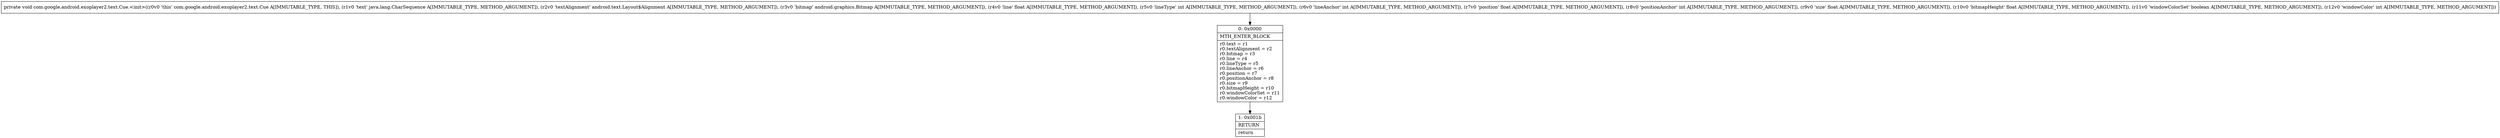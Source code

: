 digraph "CFG forcom.google.android.exoplayer2.text.Cue.\<init\>(Ljava\/lang\/CharSequence;Landroid\/text\/Layout$Alignment;Landroid\/graphics\/Bitmap;FIIFIFFZI)V" {
Node_0 [shape=record,label="{0\:\ 0x0000|MTH_ENTER_BLOCK\l|r0.text = r1\lr0.textAlignment = r2\lr0.bitmap = r3\lr0.line = r4\lr0.lineType = r5\lr0.lineAnchor = r6\lr0.position = r7\lr0.positionAnchor = r8\lr0.size = r9\lr0.bitmapHeight = r10\lr0.windowColorSet = r11\lr0.windowColor = r12\l}"];
Node_1 [shape=record,label="{1\:\ 0x001b|RETURN\l|return\l}"];
MethodNode[shape=record,label="{private void com.google.android.exoplayer2.text.Cue.\<init\>((r0v0 'this' com.google.android.exoplayer2.text.Cue A[IMMUTABLE_TYPE, THIS]), (r1v0 'text' java.lang.CharSequence A[IMMUTABLE_TYPE, METHOD_ARGUMENT]), (r2v0 'textAlignment' android.text.Layout$Alignment A[IMMUTABLE_TYPE, METHOD_ARGUMENT]), (r3v0 'bitmap' android.graphics.Bitmap A[IMMUTABLE_TYPE, METHOD_ARGUMENT]), (r4v0 'line' float A[IMMUTABLE_TYPE, METHOD_ARGUMENT]), (r5v0 'lineType' int A[IMMUTABLE_TYPE, METHOD_ARGUMENT]), (r6v0 'lineAnchor' int A[IMMUTABLE_TYPE, METHOD_ARGUMENT]), (r7v0 'position' float A[IMMUTABLE_TYPE, METHOD_ARGUMENT]), (r8v0 'positionAnchor' int A[IMMUTABLE_TYPE, METHOD_ARGUMENT]), (r9v0 'size' float A[IMMUTABLE_TYPE, METHOD_ARGUMENT]), (r10v0 'bitmapHeight' float A[IMMUTABLE_TYPE, METHOD_ARGUMENT]), (r11v0 'windowColorSet' boolean A[IMMUTABLE_TYPE, METHOD_ARGUMENT]), (r12v0 'windowColor' int A[IMMUTABLE_TYPE, METHOD_ARGUMENT])) }"];
MethodNode -> Node_0;
Node_0 -> Node_1;
}

